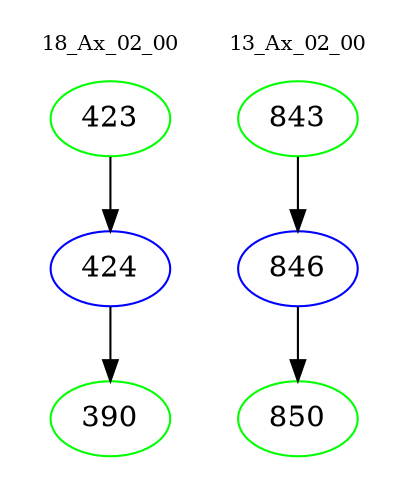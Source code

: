 digraph{
subgraph cluster_0 {
color = white
label = "18_Ax_02_00";
fontsize=10;
T0_423 [label="423", color="green"]
T0_423 -> T0_424 [color="black"]
T0_424 [label="424", color="blue"]
T0_424 -> T0_390 [color="black"]
T0_390 [label="390", color="green"]
}
subgraph cluster_1 {
color = white
label = "13_Ax_02_00";
fontsize=10;
T1_843 [label="843", color="green"]
T1_843 -> T1_846 [color="black"]
T1_846 [label="846", color="blue"]
T1_846 -> T1_850 [color="black"]
T1_850 [label="850", color="green"]
}
}
